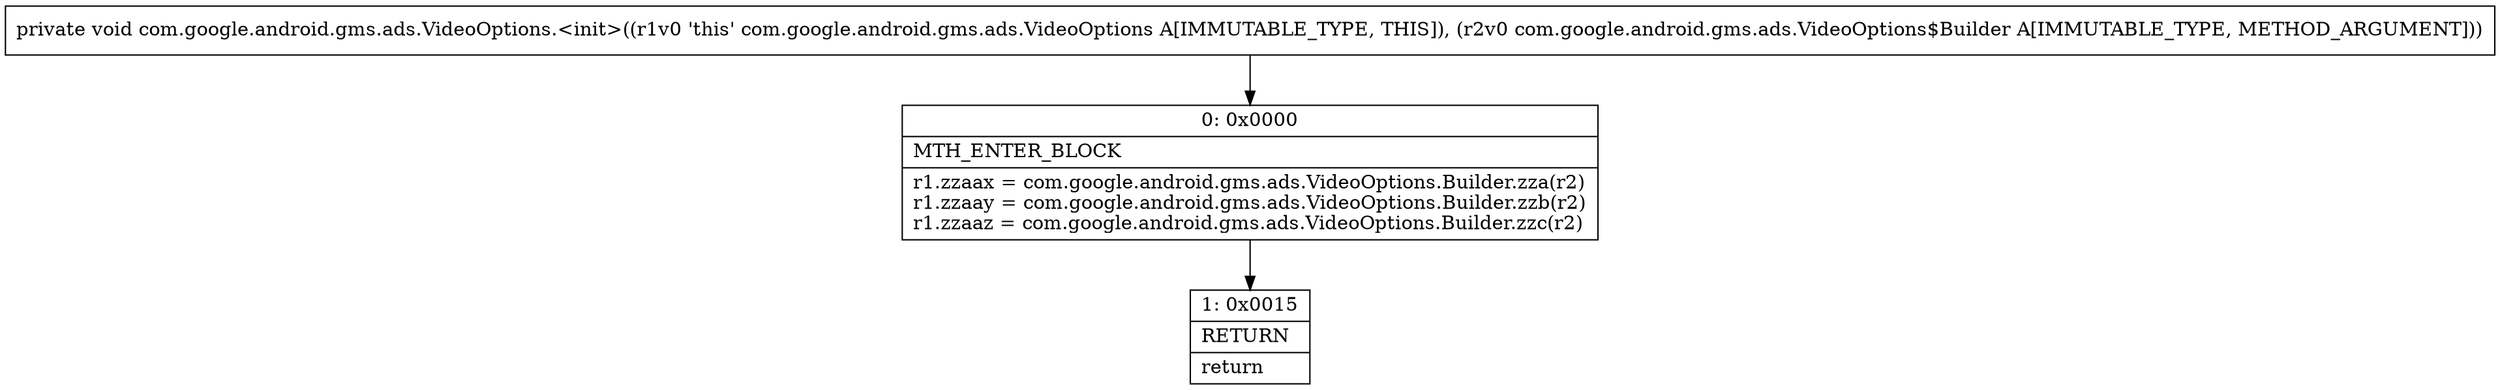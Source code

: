 digraph "CFG forcom.google.android.gms.ads.VideoOptions.\<init\>(Lcom\/google\/android\/gms\/ads\/VideoOptions$Builder;)V" {
Node_0 [shape=record,label="{0\:\ 0x0000|MTH_ENTER_BLOCK\l|r1.zzaax = com.google.android.gms.ads.VideoOptions.Builder.zza(r2)\lr1.zzaay = com.google.android.gms.ads.VideoOptions.Builder.zzb(r2)\lr1.zzaaz = com.google.android.gms.ads.VideoOptions.Builder.zzc(r2)\l}"];
Node_1 [shape=record,label="{1\:\ 0x0015|RETURN\l|return\l}"];
MethodNode[shape=record,label="{private void com.google.android.gms.ads.VideoOptions.\<init\>((r1v0 'this' com.google.android.gms.ads.VideoOptions A[IMMUTABLE_TYPE, THIS]), (r2v0 com.google.android.gms.ads.VideoOptions$Builder A[IMMUTABLE_TYPE, METHOD_ARGUMENT])) }"];
MethodNode -> Node_0;
Node_0 -> Node_1;
}

